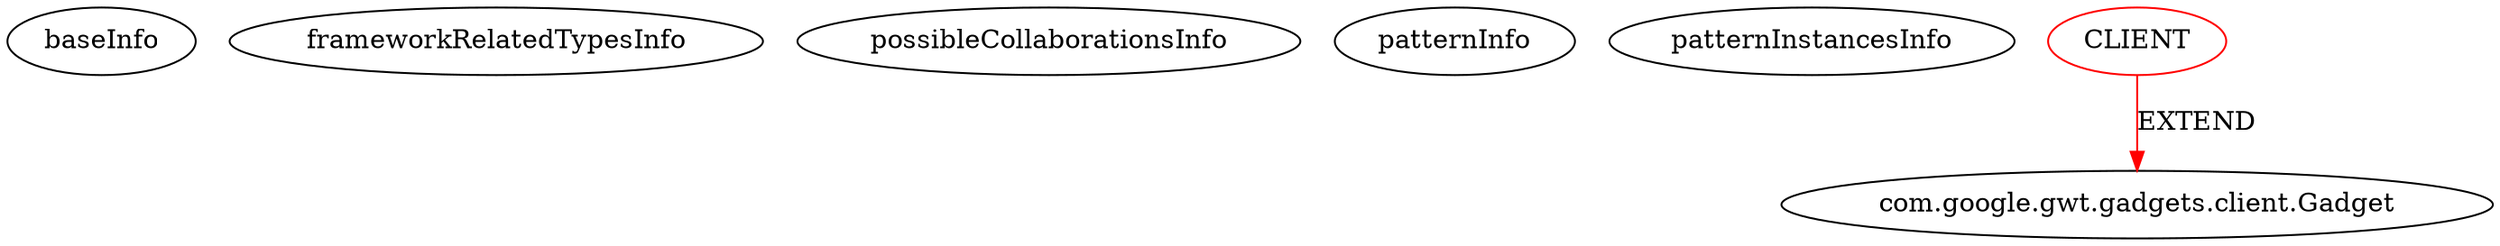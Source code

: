 digraph {
baseInfo[graphId=2065,category="pattern",isAnonymous=false,possibleRelation=false]
frameworkRelatedTypesInfo[0="com.google.gwt.gadgets.client.Gadget"]
possibleCollaborationsInfo[]
patternInfo[frequency=2.0,patternRootClient=0]
patternInstancesInfo[0="akjava-GWT-Hangouts~/akjava-GWT-Hangouts/GWT-Hangouts-master/apps/hello-hangout/src/test/hello/client/SimpleGadget.java~SimpleGadget~559",1="akjava-GWT-Hangouts~/akjava-GWT-Hangouts/GWT-Hangouts-master/apps/hello-hangout/src/test/hello/client/HelloHangout.java~HelloHangout~560"]
1[label="com.google.gwt.gadgets.client.Gadget",vertexType="FRAMEWORK_CLASS_TYPE",isFrameworkType=false]
0[label="CLIENT",vertexType="ROOT_CLIENT_CLASS_DECLARATION",isFrameworkType=false,color=red]
0->1[label="EXTEND",color=red]
}
